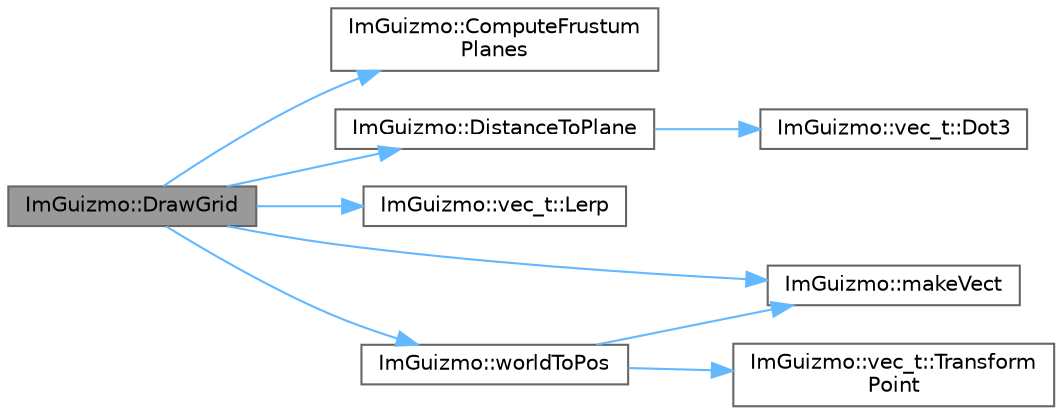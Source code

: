 digraph "ImGuizmo::DrawGrid"
{
 // LATEX_PDF_SIZE
  bgcolor="transparent";
  edge [fontname=Helvetica,fontsize=10,labelfontname=Helvetica,labelfontsize=10];
  node [fontname=Helvetica,fontsize=10,shape=box,height=0.2,width=0.4];
  rankdir="LR";
  Node1 [id="Node000001",label="ImGuizmo::DrawGrid",height=0.2,width=0.4,color="gray40", fillcolor="grey60", style="filled", fontcolor="black",tooltip=" "];
  Node1 -> Node2 [id="edge1_Node000001_Node000002",color="steelblue1",style="solid",tooltip=" "];
  Node2 [id="Node000002",label="ImGuizmo::ComputeFrustum\lPlanes",height=0.2,width=0.4,color="grey40", fillcolor="white", style="filled",URL="$namespace_im_guizmo.html#a06fdc4086981ed2527a89e916f05d011",tooltip=" "];
  Node1 -> Node3 [id="edge2_Node000001_Node000003",color="steelblue1",style="solid",tooltip=" "];
  Node3 [id="Node000003",label="ImGuizmo::DistanceToPlane",height=0.2,width=0.4,color="grey40", fillcolor="white", style="filled",URL="$namespace_im_guizmo.html#a288e017a79db9b8fb5f0c6419a3ce323",tooltip=" "];
  Node3 -> Node4 [id="edge3_Node000003_Node000004",color="steelblue1",style="solid",tooltip=" "];
  Node4 [id="Node000004",label="ImGuizmo::vec_t::Dot3",height=0.2,width=0.4,color="grey40", fillcolor="white", style="filled",URL="$struct_im_guizmo_1_1vec__t.html#af69c3a1f7a5816939c1d19cb4c7ebf76",tooltip=" "];
  Node1 -> Node5 [id="edge4_Node000001_Node000005",color="steelblue1",style="solid",tooltip=" "];
  Node5 [id="Node000005",label="ImGuizmo::vec_t::Lerp",height=0.2,width=0.4,color="grey40", fillcolor="white", style="filled",URL="$struct_im_guizmo_1_1vec__t.html#a2c93c2853843ab4855810e0c0713c83a",tooltip=" "];
  Node1 -> Node6 [id="edge5_Node000001_Node000006",color="steelblue1",style="solid",tooltip=" "];
  Node6 [id="Node000006",label="ImGuizmo::makeVect",height=0.2,width=0.4,color="grey40", fillcolor="white", style="filled",URL="$namespace_im_guizmo.html#a640be01f179c80230cd4b7ee9b298456",tooltip=" "];
  Node1 -> Node7 [id="edge6_Node000001_Node000007",color="steelblue1",style="solid",tooltip=" "];
  Node7 [id="Node000007",label="ImGuizmo::worldToPos",height=0.2,width=0.4,color="grey40", fillcolor="white", style="filled",URL="$namespace_im_guizmo.html#abb3202afd314281c19295b1ba03f9665",tooltip=" "];
  Node7 -> Node6 [id="edge7_Node000007_Node000006",color="steelblue1",style="solid",tooltip=" "];
  Node7 -> Node8 [id="edge8_Node000007_Node000008",color="steelblue1",style="solid",tooltip=" "];
  Node8 [id="Node000008",label="ImGuizmo::vec_t::Transform\lPoint",height=0.2,width=0.4,color="grey40", fillcolor="white", style="filled",URL="$struct_im_guizmo_1_1vec__t.html#a904cb32e9200475ae5a9f5c918816dc2",tooltip=" "];
}
